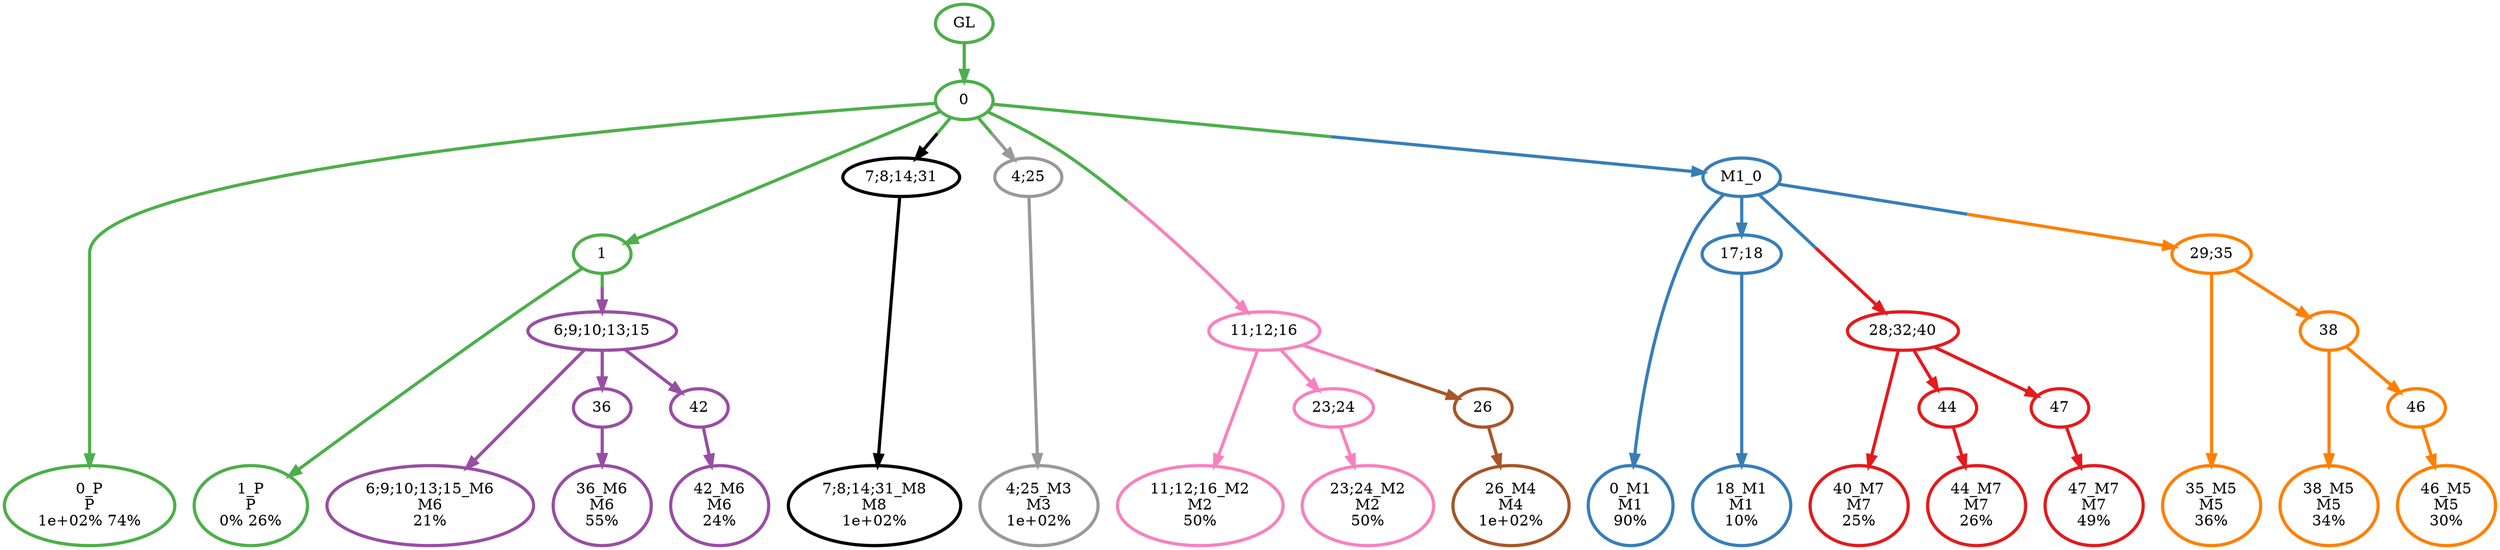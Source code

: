 digraph T {
	{
		rank=same
		34 [penwidth=3,colorscheme=set19,color=3,label="0_P\nP\n1e+02% 74%"]
		32 [penwidth=3,colorscheme=set19,color=3,label="1_P\nP\n0% 26%"]
		31 [penwidth=3,colorscheme=set19,color=2,label="0_M1\nM1\n90%"]
		29 [penwidth=3,colorscheme=set19,color=2,label="18_M1\nM1\n10%"]
		28 [penwidth=3,colorscheme=set19,color=8,label="11;12;16_M2\nM2\n50%"]
		26 [penwidth=3,colorscheme=set19,color=8,label="23;24_M2\nM2\n50%"]
		25 [penwidth=3,colorscheme=set19,color=9,label="4;25_M3\nM3\n1e+02%"]
		24 [penwidth=3,colorscheme=set19,color=7,label="26_M4\nM4\n1e+02%"]
		23 [penwidth=3,colorscheme=set19,color=5,label="35_M5\nM5\n36%"]
		21 [penwidth=3,colorscheme=set19,color=5,label="38_M5\nM5\n34%"]
		19 [penwidth=3,colorscheme=set19,color=5,label="46_M5\nM5\n30%"]
		18 [penwidth=3,colorscheme=set19,color=4,label="6;9;10;13;15_M6\nM6\n21%"]
		16 [penwidth=3,colorscheme=set19,color=4,label="36_M6\nM6\n55%"]
		14 [penwidth=3,colorscheme=set19,color=4,label="42_M6\nM6\n24%"]
		13 [penwidth=3,colorscheme=set19,color=1,label="40_M7\nM7\n25%"]
		11 [penwidth=3,colorscheme=set19,color=1,label="44_M7\nM7\n26%"]
		9 [penwidth=3,colorscheme=set19,color=1,label="47_M7\nM7\n49%"]
		8 [penwidth=3,colorscheme=set19,color=10,label="7;8;14;31_M8\nM8\n1e+02%"]
	}
	36 [penwidth=3,colorscheme=set19,color=3,label="GL"]
	35 [penwidth=3,colorscheme=set19,color=3,label="0"]
	33 [penwidth=3,colorscheme=set19,color=3,label="1"]
	30 [penwidth=3,colorscheme=set19,color=2,label="17;18"]
	27 [penwidth=3,colorscheme=set19,color=8,label="23;24"]
	22 [penwidth=3,colorscheme=set19,color=5,label="38"]
	20 [penwidth=3,colorscheme=set19,color=5,label="46"]
	17 [penwidth=3,colorscheme=set19,color=4,label="36"]
	15 [penwidth=3,colorscheme=set19,color=4,label="42"]
	12 [penwidth=3,colorscheme=set19,color=1,label="44"]
	10 [penwidth=3,colorscheme=set19,color=1,label="47"]
	7 [penwidth=3,colorscheme=set19,color=7,label="26"]
	6 [penwidth=3,colorscheme=set19,color=1,label="28;32;40"]
	5 [penwidth=3,colorscheme=set19,color=5,label="29;35"]
	4 [penwidth=3,colorscheme=set19,color=10,label="7;8;14;31"]
	3 [penwidth=3,colorscheme=set19,color=4,label="6;9;10;13;15"]
	2 [penwidth=3,colorscheme=set19,color=9,label="4;25"]
	1 [penwidth=3,colorscheme=set19,color=8,label="11;12;16"]
	0 [penwidth=3,colorscheme=set19,color=2,label="M1_0"]
	36 -> 35 [penwidth=3,colorscheme=set19,color=3]
	35 -> 34 [penwidth=3,colorscheme=set19,color=3]
	35 -> 33 [penwidth=3,colorscheme=set19,color=3]
	35 -> 0 [penwidth=3,colorscheme=set19,color="3;0.5:2"]
	35 -> 4 [penwidth=3,colorscheme=set19,color="3;0.5:10"]
	35 -> 2 [penwidth=3,colorscheme=set19,color="3;0.5:9"]
	35 -> 1 [penwidth=3,colorscheme=set19,color="3;0.5:8"]
	33 -> 32 [penwidth=3,colorscheme=set19,color=3]
	33 -> 3 [penwidth=3,colorscheme=set19,color="3;0.5:4"]
	30 -> 29 [penwidth=3,colorscheme=set19,color=2]
	27 -> 26 [penwidth=3,colorscheme=set19,color=8]
	22 -> 21 [penwidth=3,colorscheme=set19,color=5]
	22 -> 20 [penwidth=3,colorscheme=set19,color=5]
	20 -> 19 [penwidth=3,colorscheme=set19,color=5]
	17 -> 16 [penwidth=3,colorscheme=set19,color=4]
	15 -> 14 [penwidth=3,colorscheme=set19,color=4]
	12 -> 11 [penwidth=3,colorscheme=set19,color=1]
	10 -> 9 [penwidth=3,colorscheme=set19,color=1]
	7 -> 24 [penwidth=3,colorscheme=set19,color=7]
	6 -> 13 [penwidth=3,colorscheme=set19,color=1]
	6 -> 12 [penwidth=3,colorscheme=set19,color=1]
	6 -> 10 [penwidth=3,colorscheme=set19,color=1]
	5 -> 23 [penwidth=3,colorscheme=set19,color=5]
	5 -> 22 [penwidth=3,colorscheme=set19,color=5]
	4 -> 8 [penwidth=3,colorscheme=set19,color=10]
	3 -> 18 [penwidth=3,colorscheme=set19,color=4]
	3 -> 17 [penwidth=3,colorscheme=set19,color=4]
	3 -> 15 [penwidth=3,colorscheme=set19,color=4]
	2 -> 25 [penwidth=3,colorscheme=set19,color=9]
	1 -> 28 [penwidth=3,colorscheme=set19,color=8]
	1 -> 27 [penwidth=3,colorscheme=set19,color=8]
	1 -> 7 [penwidth=3,colorscheme=set19,color="8;0.5:7"]
	0 -> 31 [penwidth=3,colorscheme=set19,color=2]
	0 -> 30 [penwidth=3,colorscheme=set19,color=2]
	0 -> 6 [penwidth=3,colorscheme=set19,color="2;0.5:1"]
	0 -> 5 [penwidth=3,colorscheme=set19,color="2;0.5:5"]
}
